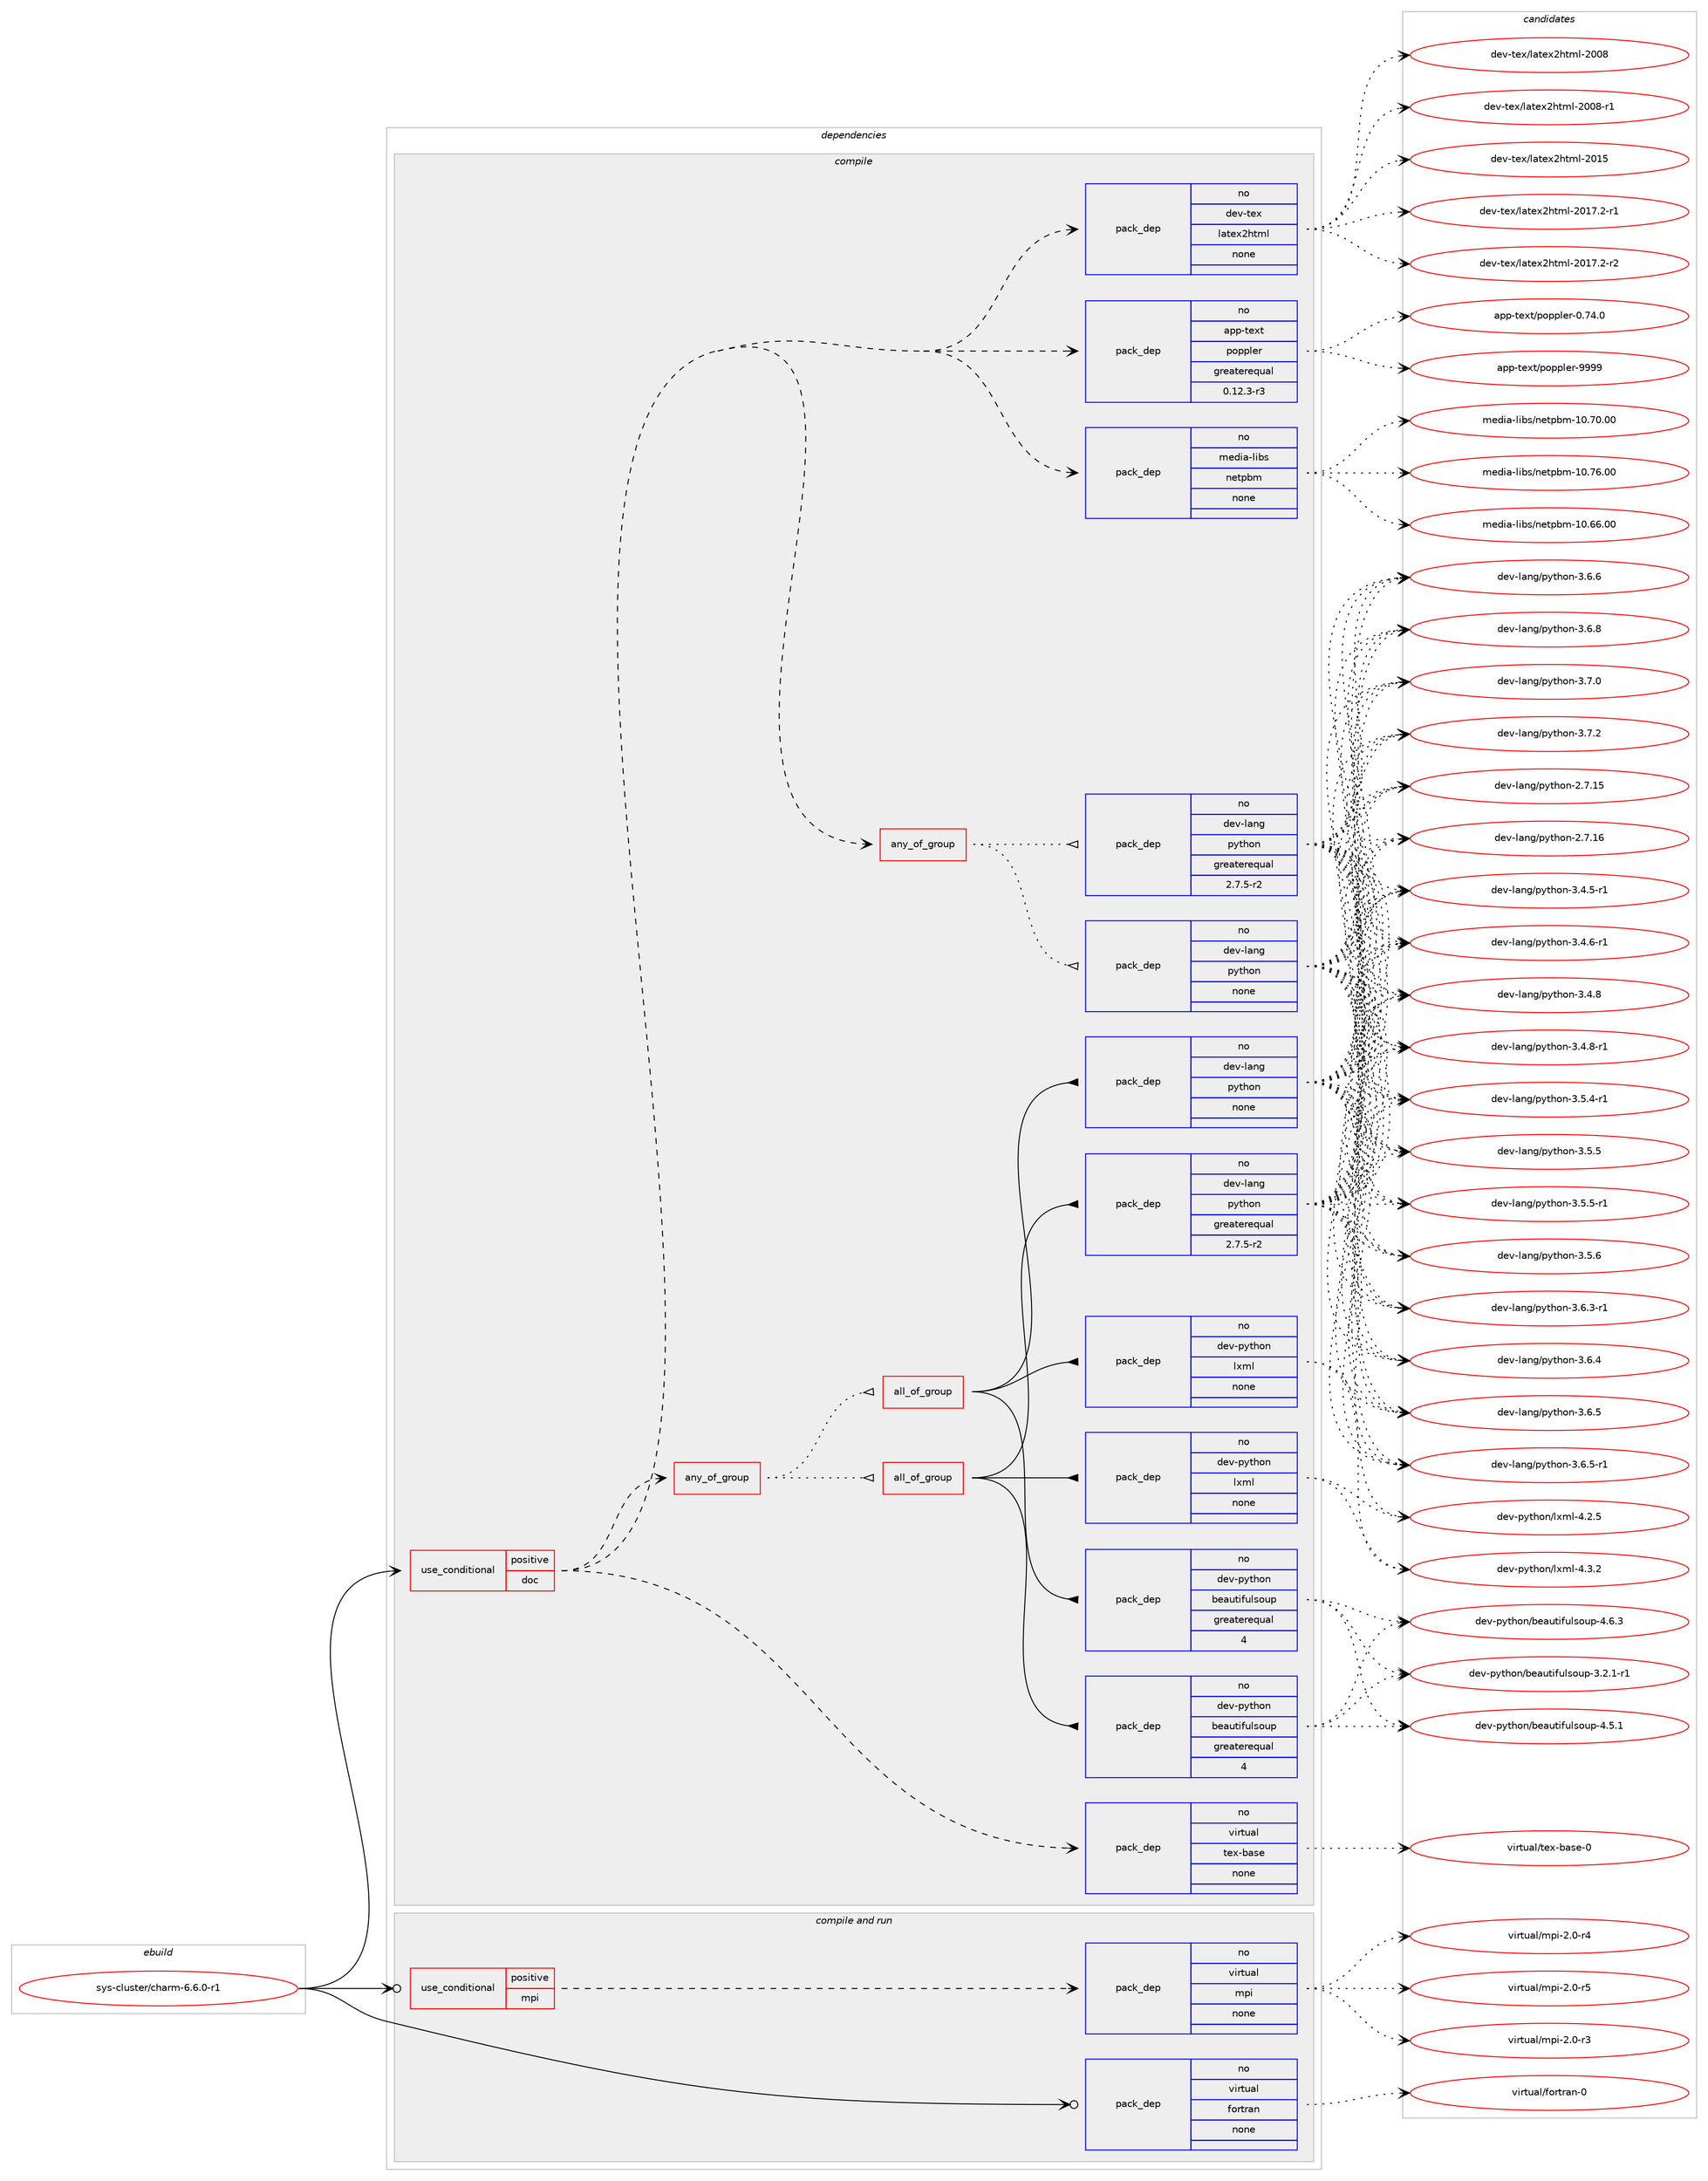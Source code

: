 digraph prolog {

# *************
# Graph options
# *************

newrank=true;
concentrate=true;
compound=true;
graph [rankdir=LR,fontname=Helvetica,fontsize=10,ranksep=1.5];#, ranksep=2.5, nodesep=0.2];
edge  [arrowhead=vee];
node  [fontname=Helvetica,fontsize=10];

# **********
# The ebuild
# **********

subgraph cluster_leftcol {
color=gray;
rank=same;
label=<<i>ebuild</i>>;
id [label="sys-cluster/charm-6.6.0-r1", color=red, width=4, href="../sys-cluster/charm-6.6.0-r1.svg"];
}

# ****************
# The dependencies
# ****************

subgraph cluster_midcol {
color=gray;
label=<<i>dependencies</i>>;
subgraph cluster_compile {
fillcolor="#eeeeee";
style=filled;
label=<<i>compile</i>>;
subgraph cond458490 {
dependency1720790 [label=<<TABLE BORDER="0" CELLBORDER="1" CELLSPACING="0" CELLPADDING="4"><TR><TD ROWSPAN="3" CELLPADDING="10">use_conditional</TD></TR><TR><TD>positive</TD></TR><TR><TD>doc</TD></TR></TABLE>>, shape=none, color=red];
subgraph pack1234106 {
dependency1720791 [label=<<TABLE BORDER="0" CELLBORDER="1" CELLSPACING="0" CELLPADDING="4" WIDTH="220"><TR><TD ROWSPAN="6" CELLPADDING="30">pack_dep</TD></TR><TR><TD WIDTH="110">no</TD></TR><TR><TD>app-text</TD></TR><TR><TD>poppler</TD></TR><TR><TD>greaterequal</TD></TR><TR><TD>0.12.3-r3</TD></TR></TABLE>>, shape=none, color=blue];
}
dependency1720790:e -> dependency1720791:w [weight=20,style="dashed",arrowhead="vee"];
subgraph pack1234107 {
dependency1720792 [label=<<TABLE BORDER="0" CELLBORDER="1" CELLSPACING="0" CELLPADDING="4" WIDTH="220"><TR><TD ROWSPAN="6" CELLPADDING="30">pack_dep</TD></TR><TR><TD WIDTH="110">no</TD></TR><TR><TD>dev-tex</TD></TR><TR><TD>latex2html</TD></TR><TR><TD>none</TD></TR><TR><TD></TD></TR></TABLE>>, shape=none, color=blue];
}
dependency1720790:e -> dependency1720792:w [weight=20,style="dashed",arrowhead="vee"];
subgraph pack1234108 {
dependency1720793 [label=<<TABLE BORDER="0" CELLBORDER="1" CELLSPACING="0" CELLPADDING="4" WIDTH="220"><TR><TD ROWSPAN="6" CELLPADDING="30">pack_dep</TD></TR><TR><TD WIDTH="110">no</TD></TR><TR><TD>virtual</TD></TR><TR><TD>tex-base</TD></TR><TR><TD>none</TD></TR><TR><TD></TD></TR></TABLE>>, shape=none, color=blue];
}
dependency1720790:e -> dependency1720793:w [weight=20,style="dashed",arrowhead="vee"];
subgraph any27312 {
dependency1720794 [label=<<TABLE BORDER="0" CELLBORDER="1" CELLSPACING="0" CELLPADDING="4"><TR><TD CELLPADDING="10">any_of_group</TD></TR></TABLE>>, shape=none, color=red];subgraph all885 {
dependency1720795 [label=<<TABLE BORDER="0" CELLBORDER="1" CELLSPACING="0" CELLPADDING="4"><TR><TD CELLPADDING="10">all_of_group</TD></TR></TABLE>>, shape=none, color=red];subgraph pack1234109 {
dependency1720796 [label=<<TABLE BORDER="0" CELLBORDER="1" CELLSPACING="0" CELLPADDING="4" WIDTH="220"><TR><TD ROWSPAN="6" CELLPADDING="30">pack_dep</TD></TR><TR><TD WIDTH="110">no</TD></TR><TR><TD>dev-lang</TD></TR><TR><TD>python</TD></TR><TR><TD>none</TD></TR><TR><TD></TD></TR></TABLE>>, shape=none, color=blue];
}
dependency1720795:e -> dependency1720796:w [weight=20,style="solid",arrowhead="inv"];
subgraph pack1234110 {
dependency1720797 [label=<<TABLE BORDER="0" CELLBORDER="1" CELLSPACING="0" CELLPADDING="4" WIDTH="220"><TR><TD ROWSPAN="6" CELLPADDING="30">pack_dep</TD></TR><TR><TD WIDTH="110">no</TD></TR><TR><TD>dev-python</TD></TR><TR><TD>beautifulsoup</TD></TR><TR><TD>greaterequal</TD></TR><TR><TD>4</TD></TR></TABLE>>, shape=none, color=blue];
}
dependency1720795:e -> dependency1720797:w [weight=20,style="solid",arrowhead="inv"];
subgraph pack1234111 {
dependency1720798 [label=<<TABLE BORDER="0" CELLBORDER="1" CELLSPACING="0" CELLPADDING="4" WIDTH="220"><TR><TD ROWSPAN="6" CELLPADDING="30">pack_dep</TD></TR><TR><TD WIDTH="110">no</TD></TR><TR><TD>dev-python</TD></TR><TR><TD>lxml</TD></TR><TR><TD>none</TD></TR><TR><TD></TD></TR></TABLE>>, shape=none, color=blue];
}
dependency1720795:e -> dependency1720798:w [weight=20,style="solid",arrowhead="inv"];
}
dependency1720794:e -> dependency1720795:w [weight=20,style="dotted",arrowhead="oinv"];
subgraph all886 {
dependency1720799 [label=<<TABLE BORDER="0" CELLBORDER="1" CELLSPACING="0" CELLPADDING="4"><TR><TD CELLPADDING="10">all_of_group</TD></TR></TABLE>>, shape=none, color=red];subgraph pack1234112 {
dependency1720800 [label=<<TABLE BORDER="0" CELLBORDER="1" CELLSPACING="0" CELLPADDING="4" WIDTH="220"><TR><TD ROWSPAN="6" CELLPADDING="30">pack_dep</TD></TR><TR><TD WIDTH="110">no</TD></TR><TR><TD>dev-lang</TD></TR><TR><TD>python</TD></TR><TR><TD>greaterequal</TD></TR><TR><TD>2.7.5-r2</TD></TR></TABLE>>, shape=none, color=blue];
}
dependency1720799:e -> dependency1720800:w [weight=20,style="solid",arrowhead="inv"];
subgraph pack1234113 {
dependency1720801 [label=<<TABLE BORDER="0" CELLBORDER="1" CELLSPACING="0" CELLPADDING="4" WIDTH="220"><TR><TD ROWSPAN="6" CELLPADDING="30">pack_dep</TD></TR><TR><TD WIDTH="110">no</TD></TR><TR><TD>dev-python</TD></TR><TR><TD>beautifulsoup</TD></TR><TR><TD>greaterequal</TD></TR><TR><TD>4</TD></TR></TABLE>>, shape=none, color=blue];
}
dependency1720799:e -> dependency1720801:w [weight=20,style="solid",arrowhead="inv"];
subgraph pack1234114 {
dependency1720802 [label=<<TABLE BORDER="0" CELLBORDER="1" CELLSPACING="0" CELLPADDING="4" WIDTH="220"><TR><TD ROWSPAN="6" CELLPADDING="30">pack_dep</TD></TR><TR><TD WIDTH="110">no</TD></TR><TR><TD>dev-python</TD></TR><TR><TD>lxml</TD></TR><TR><TD>none</TD></TR><TR><TD></TD></TR></TABLE>>, shape=none, color=blue];
}
dependency1720799:e -> dependency1720802:w [weight=20,style="solid",arrowhead="inv"];
}
dependency1720794:e -> dependency1720799:w [weight=20,style="dotted",arrowhead="oinv"];
}
dependency1720790:e -> dependency1720794:w [weight=20,style="dashed",arrowhead="vee"];
subgraph pack1234115 {
dependency1720803 [label=<<TABLE BORDER="0" CELLBORDER="1" CELLSPACING="0" CELLPADDING="4" WIDTH="220"><TR><TD ROWSPAN="6" CELLPADDING="30">pack_dep</TD></TR><TR><TD WIDTH="110">no</TD></TR><TR><TD>media-libs</TD></TR><TR><TD>netpbm</TD></TR><TR><TD>none</TD></TR><TR><TD></TD></TR></TABLE>>, shape=none, color=blue];
}
dependency1720790:e -> dependency1720803:w [weight=20,style="dashed",arrowhead="vee"];
subgraph any27313 {
dependency1720804 [label=<<TABLE BORDER="0" CELLBORDER="1" CELLSPACING="0" CELLPADDING="4"><TR><TD CELLPADDING="10">any_of_group</TD></TR></TABLE>>, shape=none, color=red];subgraph pack1234116 {
dependency1720805 [label=<<TABLE BORDER="0" CELLBORDER="1" CELLSPACING="0" CELLPADDING="4" WIDTH="220"><TR><TD ROWSPAN="6" CELLPADDING="30">pack_dep</TD></TR><TR><TD WIDTH="110">no</TD></TR><TR><TD>dev-lang</TD></TR><TR><TD>python</TD></TR><TR><TD>none</TD></TR><TR><TD></TD></TR></TABLE>>, shape=none, color=blue];
}
dependency1720804:e -> dependency1720805:w [weight=20,style="dotted",arrowhead="oinv"];
subgraph pack1234117 {
dependency1720806 [label=<<TABLE BORDER="0" CELLBORDER="1" CELLSPACING="0" CELLPADDING="4" WIDTH="220"><TR><TD ROWSPAN="6" CELLPADDING="30">pack_dep</TD></TR><TR><TD WIDTH="110">no</TD></TR><TR><TD>dev-lang</TD></TR><TR><TD>python</TD></TR><TR><TD>greaterequal</TD></TR><TR><TD>2.7.5-r2</TD></TR></TABLE>>, shape=none, color=blue];
}
dependency1720804:e -> dependency1720806:w [weight=20,style="dotted",arrowhead="oinv"];
}
dependency1720790:e -> dependency1720804:w [weight=20,style="dashed",arrowhead="vee"];
}
id:e -> dependency1720790:w [weight=20,style="solid",arrowhead="vee"];
}
subgraph cluster_compileandrun {
fillcolor="#eeeeee";
style=filled;
label=<<i>compile and run</i>>;
subgraph cond458491 {
dependency1720807 [label=<<TABLE BORDER="0" CELLBORDER="1" CELLSPACING="0" CELLPADDING="4"><TR><TD ROWSPAN="3" CELLPADDING="10">use_conditional</TD></TR><TR><TD>positive</TD></TR><TR><TD>mpi</TD></TR></TABLE>>, shape=none, color=red];
subgraph pack1234118 {
dependency1720808 [label=<<TABLE BORDER="0" CELLBORDER="1" CELLSPACING="0" CELLPADDING="4" WIDTH="220"><TR><TD ROWSPAN="6" CELLPADDING="30">pack_dep</TD></TR><TR><TD WIDTH="110">no</TD></TR><TR><TD>virtual</TD></TR><TR><TD>mpi</TD></TR><TR><TD>none</TD></TR><TR><TD></TD></TR></TABLE>>, shape=none, color=blue];
}
dependency1720807:e -> dependency1720808:w [weight=20,style="dashed",arrowhead="vee"];
}
id:e -> dependency1720807:w [weight=20,style="solid",arrowhead="odotvee"];
subgraph pack1234119 {
dependency1720809 [label=<<TABLE BORDER="0" CELLBORDER="1" CELLSPACING="0" CELLPADDING="4" WIDTH="220"><TR><TD ROWSPAN="6" CELLPADDING="30">pack_dep</TD></TR><TR><TD WIDTH="110">no</TD></TR><TR><TD>virtual</TD></TR><TR><TD>fortran</TD></TR><TR><TD>none</TD></TR><TR><TD></TD></TR></TABLE>>, shape=none, color=blue];
}
id:e -> dependency1720809:w [weight=20,style="solid",arrowhead="odotvee"];
}
subgraph cluster_run {
fillcolor="#eeeeee";
style=filled;
label=<<i>run</i>>;
}
}

# **************
# The candidates
# **************

subgraph cluster_choices {
rank=same;
color=gray;
label=<<i>candidates</i>>;

subgraph choice1234106 {
color=black;
nodesep=1;
choice97112112451161011201164711211111211210810111445484655524648 [label="app-text/poppler-0.74.0", color=red, width=4,href="../app-text/poppler-0.74.0.svg"];
choice9711211245116101120116471121111121121081011144557575757 [label="app-text/poppler-9999", color=red, width=4,href="../app-text/poppler-9999.svg"];
dependency1720791:e -> choice97112112451161011201164711211111211210810111445484655524648:w [style=dotted,weight="100"];
dependency1720791:e -> choice9711211245116101120116471121111121121081011144557575757:w [style=dotted,weight="100"];
}
subgraph choice1234107 {
color=black;
nodesep=1;
choice100101118451161011204710897116101120501041161091084550484856 [label="dev-tex/latex2html-2008", color=red, width=4,href="../dev-tex/latex2html-2008.svg"];
choice1001011184511610112047108971161011205010411610910845504848564511449 [label="dev-tex/latex2html-2008-r1", color=red, width=4,href="../dev-tex/latex2html-2008-r1.svg"];
choice100101118451161011204710897116101120501041161091084550484953 [label="dev-tex/latex2html-2015", color=red, width=4,href="../dev-tex/latex2html-2015.svg"];
choice10010111845116101120471089711610112050104116109108455048495546504511449 [label="dev-tex/latex2html-2017.2-r1", color=red, width=4,href="../dev-tex/latex2html-2017.2-r1.svg"];
choice10010111845116101120471089711610112050104116109108455048495546504511450 [label="dev-tex/latex2html-2017.2-r2", color=red, width=4,href="../dev-tex/latex2html-2017.2-r2.svg"];
dependency1720792:e -> choice100101118451161011204710897116101120501041161091084550484856:w [style=dotted,weight="100"];
dependency1720792:e -> choice1001011184511610112047108971161011205010411610910845504848564511449:w [style=dotted,weight="100"];
dependency1720792:e -> choice100101118451161011204710897116101120501041161091084550484953:w [style=dotted,weight="100"];
dependency1720792:e -> choice10010111845116101120471089711610112050104116109108455048495546504511449:w [style=dotted,weight="100"];
dependency1720792:e -> choice10010111845116101120471089711610112050104116109108455048495546504511450:w [style=dotted,weight="100"];
}
subgraph choice1234108 {
color=black;
nodesep=1;
choice11810511411611797108471161011204598971151014548 [label="virtual/tex-base-0", color=red, width=4,href="../virtual/tex-base-0.svg"];
dependency1720793:e -> choice11810511411611797108471161011204598971151014548:w [style=dotted,weight="100"];
}
subgraph choice1234109 {
color=black;
nodesep=1;
choice10010111845108971101034711212111610411111045504655464953 [label="dev-lang/python-2.7.15", color=red, width=4,href="../dev-lang/python-2.7.15.svg"];
choice10010111845108971101034711212111610411111045504655464954 [label="dev-lang/python-2.7.16", color=red, width=4,href="../dev-lang/python-2.7.16.svg"];
choice1001011184510897110103471121211161041111104551465246534511449 [label="dev-lang/python-3.4.5-r1", color=red, width=4,href="../dev-lang/python-3.4.5-r1.svg"];
choice1001011184510897110103471121211161041111104551465246544511449 [label="dev-lang/python-3.4.6-r1", color=red, width=4,href="../dev-lang/python-3.4.6-r1.svg"];
choice100101118451089711010347112121116104111110455146524656 [label="dev-lang/python-3.4.8", color=red, width=4,href="../dev-lang/python-3.4.8.svg"];
choice1001011184510897110103471121211161041111104551465246564511449 [label="dev-lang/python-3.4.8-r1", color=red, width=4,href="../dev-lang/python-3.4.8-r1.svg"];
choice1001011184510897110103471121211161041111104551465346524511449 [label="dev-lang/python-3.5.4-r1", color=red, width=4,href="../dev-lang/python-3.5.4-r1.svg"];
choice100101118451089711010347112121116104111110455146534653 [label="dev-lang/python-3.5.5", color=red, width=4,href="../dev-lang/python-3.5.5.svg"];
choice1001011184510897110103471121211161041111104551465346534511449 [label="dev-lang/python-3.5.5-r1", color=red, width=4,href="../dev-lang/python-3.5.5-r1.svg"];
choice100101118451089711010347112121116104111110455146534654 [label="dev-lang/python-3.5.6", color=red, width=4,href="../dev-lang/python-3.5.6.svg"];
choice1001011184510897110103471121211161041111104551465446514511449 [label="dev-lang/python-3.6.3-r1", color=red, width=4,href="../dev-lang/python-3.6.3-r1.svg"];
choice100101118451089711010347112121116104111110455146544652 [label="dev-lang/python-3.6.4", color=red, width=4,href="../dev-lang/python-3.6.4.svg"];
choice100101118451089711010347112121116104111110455146544653 [label="dev-lang/python-3.6.5", color=red, width=4,href="../dev-lang/python-3.6.5.svg"];
choice1001011184510897110103471121211161041111104551465446534511449 [label="dev-lang/python-3.6.5-r1", color=red, width=4,href="../dev-lang/python-3.6.5-r1.svg"];
choice100101118451089711010347112121116104111110455146544654 [label="dev-lang/python-3.6.6", color=red, width=4,href="../dev-lang/python-3.6.6.svg"];
choice100101118451089711010347112121116104111110455146544656 [label="dev-lang/python-3.6.8", color=red, width=4,href="../dev-lang/python-3.6.8.svg"];
choice100101118451089711010347112121116104111110455146554648 [label="dev-lang/python-3.7.0", color=red, width=4,href="../dev-lang/python-3.7.0.svg"];
choice100101118451089711010347112121116104111110455146554650 [label="dev-lang/python-3.7.2", color=red, width=4,href="../dev-lang/python-3.7.2.svg"];
dependency1720796:e -> choice10010111845108971101034711212111610411111045504655464953:w [style=dotted,weight="100"];
dependency1720796:e -> choice10010111845108971101034711212111610411111045504655464954:w [style=dotted,weight="100"];
dependency1720796:e -> choice1001011184510897110103471121211161041111104551465246534511449:w [style=dotted,weight="100"];
dependency1720796:e -> choice1001011184510897110103471121211161041111104551465246544511449:w [style=dotted,weight="100"];
dependency1720796:e -> choice100101118451089711010347112121116104111110455146524656:w [style=dotted,weight="100"];
dependency1720796:e -> choice1001011184510897110103471121211161041111104551465246564511449:w [style=dotted,weight="100"];
dependency1720796:e -> choice1001011184510897110103471121211161041111104551465346524511449:w [style=dotted,weight="100"];
dependency1720796:e -> choice100101118451089711010347112121116104111110455146534653:w [style=dotted,weight="100"];
dependency1720796:e -> choice1001011184510897110103471121211161041111104551465346534511449:w [style=dotted,weight="100"];
dependency1720796:e -> choice100101118451089711010347112121116104111110455146534654:w [style=dotted,weight="100"];
dependency1720796:e -> choice1001011184510897110103471121211161041111104551465446514511449:w [style=dotted,weight="100"];
dependency1720796:e -> choice100101118451089711010347112121116104111110455146544652:w [style=dotted,weight="100"];
dependency1720796:e -> choice100101118451089711010347112121116104111110455146544653:w [style=dotted,weight="100"];
dependency1720796:e -> choice1001011184510897110103471121211161041111104551465446534511449:w [style=dotted,weight="100"];
dependency1720796:e -> choice100101118451089711010347112121116104111110455146544654:w [style=dotted,weight="100"];
dependency1720796:e -> choice100101118451089711010347112121116104111110455146544656:w [style=dotted,weight="100"];
dependency1720796:e -> choice100101118451089711010347112121116104111110455146554648:w [style=dotted,weight="100"];
dependency1720796:e -> choice100101118451089711010347112121116104111110455146554650:w [style=dotted,weight="100"];
}
subgraph choice1234110 {
color=black;
nodesep=1;
choice100101118451121211161041111104798101971171161051021171081151111171124551465046494511449 [label="dev-python/beautifulsoup-3.2.1-r1", color=red, width=4,href="../dev-python/beautifulsoup-3.2.1-r1.svg"];
choice10010111845112121116104111110479810197117116105102117108115111117112455246534649 [label="dev-python/beautifulsoup-4.5.1", color=red, width=4,href="../dev-python/beautifulsoup-4.5.1.svg"];
choice10010111845112121116104111110479810197117116105102117108115111117112455246544651 [label="dev-python/beautifulsoup-4.6.3", color=red, width=4,href="../dev-python/beautifulsoup-4.6.3.svg"];
dependency1720797:e -> choice100101118451121211161041111104798101971171161051021171081151111171124551465046494511449:w [style=dotted,weight="100"];
dependency1720797:e -> choice10010111845112121116104111110479810197117116105102117108115111117112455246534649:w [style=dotted,weight="100"];
dependency1720797:e -> choice10010111845112121116104111110479810197117116105102117108115111117112455246544651:w [style=dotted,weight="100"];
}
subgraph choice1234111 {
color=black;
nodesep=1;
choice1001011184511212111610411111047108120109108455246504653 [label="dev-python/lxml-4.2.5", color=red, width=4,href="../dev-python/lxml-4.2.5.svg"];
choice1001011184511212111610411111047108120109108455246514650 [label="dev-python/lxml-4.3.2", color=red, width=4,href="../dev-python/lxml-4.3.2.svg"];
dependency1720798:e -> choice1001011184511212111610411111047108120109108455246504653:w [style=dotted,weight="100"];
dependency1720798:e -> choice1001011184511212111610411111047108120109108455246514650:w [style=dotted,weight="100"];
}
subgraph choice1234112 {
color=black;
nodesep=1;
choice10010111845108971101034711212111610411111045504655464953 [label="dev-lang/python-2.7.15", color=red, width=4,href="../dev-lang/python-2.7.15.svg"];
choice10010111845108971101034711212111610411111045504655464954 [label="dev-lang/python-2.7.16", color=red, width=4,href="../dev-lang/python-2.7.16.svg"];
choice1001011184510897110103471121211161041111104551465246534511449 [label="dev-lang/python-3.4.5-r1", color=red, width=4,href="../dev-lang/python-3.4.5-r1.svg"];
choice1001011184510897110103471121211161041111104551465246544511449 [label="dev-lang/python-3.4.6-r1", color=red, width=4,href="../dev-lang/python-3.4.6-r1.svg"];
choice100101118451089711010347112121116104111110455146524656 [label="dev-lang/python-3.4.8", color=red, width=4,href="../dev-lang/python-3.4.8.svg"];
choice1001011184510897110103471121211161041111104551465246564511449 [label="dev-lang/python-3.4.8-r1", color=red, width=4,href="../dev-lang/python-3.4.8-r1.svg"];
choice1001011184510897110103471121211161041111104551465346524511449 [label="dev-lang/python-3.5.4-r1", color=red, width=4,href="../dev-lang/python-3.5.4-r1.svg"];
choice100101118451089711010347112121116104111110455146534653 [label="dev-lang/python-3.5.5", color=red, width=4,href="../dev-lang/python-3.5.5.svg"];
choice1001011184510897110103471121211161041111104551465346534511449 [label="dev-lang/python-3.5.5-r1", color=red, width=4,href="../dev-lang/python-3.5.5-r1.svg"];
choice100101118451089711010347112121116104111110455146534654 [label="dev-lang/python-3.5.6", color=red, width=4,href="../dev-lang/python-3.5.6.svg"];
choice1001011184510897110103471121211161041111104551465446514511449 [label="dev-lang/python-3.6.3-r1", color=red, width=4,href="../dev-lang/python-3.6.3-r1.svg"];
choice100101118451089711010347112121116104111110455146544652 [label="dev-lang/python-3.6.4", color=red, width=4,href="../dev-lang/python-3.6.4.svg"];
choice100101118451089711010347112121116104111110455146544653 [label="dev-lang/python-3.6.5", color=red, width=4,href="../dev-lang/python-3.6.5.svg"];
choice1001011184510897110103471121211161041111104551465446534511449 [label="dev-lang/python-3.6.5-r1", color=red, width=4,href="../dev-lang/python-3.6.5-r1.svg"];
choice100101118451089711010347112121116104111110455146544654 [label="dev-lang/python-3.6.6", color=red, width=4,href="../dev-lang/python-3.6.6.svg"];
choice100101118451089711010347112121116104111110455146544656 [label="dev-lang/python-3.6.8", color=red, width=4,href="../dev-lang/python-3.6.8.svg"];
choice100101118451089711010347112121116104111110455146554648 [label="dev-lang/python-3.7.0", color=red, width=4,href="../dev-lang/python-3.7.0.svg"];
choice100101118451089711010347112121116104111110455146554650 [label="dev-lang/python-3.7.2", color=red, width=4,href="../dev-lang/python-3.7.2.svg"];
dependency1720800:e -> choice10010111845108971101034711212111610411111045504655464953:w [style=dotted,weight="100"];
dependency1720800:e -> choice10010111845108971101034711212111610411111045504655464954:w [style=dotted,weight="100"];
dependency1720800:e -> choice1001011184510897110103471121211161041111104551465246534511449:w [style=dotted,weight="100"];
dependency1720800:e -> choice1001011184510897110103471121211161041111104551465246544511449:w [style=dotted,weight="100"];
dependency1720800:e -> choice100101118451089711010347112121116104111110455146524656:w [style=dotted,weight="100"];
dependency1720800:e -> choice1001011184510897110103471121211161041111104551465246564511449:w [style=dotted,weight="100"];
dependency1720800:e -> choice1001011184510897110103471121211161041111104551465346524511449:w [style=dotted,weight="100"];
dependency1720800:e -> choice100101118451089711010347112121116104111110455146534653:w [style=dotted,weight="100"];
dependency1720800:e -> choice1001011184510897110103471121211161041111104551465346534511449:w [style=dotted,weight="100"];
dependency1720800:e -> choice100101118451089711010347112121116104111110455146534654:w [style=dotted,weight="100"];
dependency1720800:e -> choice1001011184510897110103471121211161041111104551465446514511449:w [style=dotted,weight="100"];
dependency1720800:e -> choice100101118451089711010347112121116104111110455146544652:w [style=dotted,weight="100"];
dependency1720800:e -> choice100101118451089711010347112121116104111110455146544653:w [style=dotted,weight="100"];
dependency1720800:e -> choice1001011184510897110103471121211161041111104551465446534511449:w [style=dotted,weight="100"];
dependency1720800:e -> choice100101118451089711010347112121116104111110455146544654:w [style=dotted,weight="100"];
dependency1720800:e -> choice100101118451089711010347112121116104111110455146544656:w [style=dotted,weight="100"];
dependency1720800:e -> choice100101118451089711010347112121116104111110455146554648:w [style=dotted,weight="100"];
dependency1720800:e -> choice100101118451089711010347112121116104111110455146554650:w [style=dotted,weight="100"];
}
subgraph choice1234113 {
color=black;
nodesep=1;
choice100101118451121211161041111104798101971171161051021171081151111171124551465046494511449 [label="dev-python/beautifulsoup-3.2.1-r1", color=red, width=4,href="../dev-python/beautifulsoup-3.2.1-r1.svg"];
choice10010111845112121116104111110479810197117116105102117108115111117112455246534649 [label="dev-python/beautifulsoup-4.5.1", color=red, width=4,href="../dev-python/beautifulsoup-4.5.1.svg"];
choice10010111845112121116104111110479810197117116105102117108115111117112455246544651 [label="dev-python/beautifulsoup-4.6.3", color=red, width=4,href="../dev-python/beautifulsoup-4.6.3.svg"];
dependency1720801:e -> choice100101118451121211161041111104798101971171161051021171081151111171124551465046494511449:w [style=dotted,weight="100"];
dependency1720801:e -> choice10010111845112121116104111110479810197117116105102117108115111117112455246534649:w [style=dotted,weight="100"];
dependency1720801:e -> choice10010111845112121116104111110479810197117116105102117108115111117112455246544651:w [style=dotted,weight="100"];
}
subgraph choice1234114 {
color=black;
nodesep=1;
choice1001011184511212111610411111047108120109108455246504653 [label="dev-python/lxml-4.2.5", color=red, width=4,href="../dev-python/lxml-4.2.5.svg"];
choice1001011184511212111610411111047108120109108455246514650 [label="dev-python/lxml-4.3.2", color=red, width=4,href="../dev-python/lxml-4.3.2.svg"];
dependency1720802:e -> choice1001011184511212111610411111047108120109108455246504653:w [style=dotted,weight="100"];
dependency1720802:e -> choice1001011184511212111610411111047108120109108455246514650:w [style=dotted,weight="100"];
}
subgraph choice1234115 {
color=black;
nodesep=1;
choice1091011001059745108105981154711010111611298109454948465454464848 [label="media-libs/netpbm-10.66.00", color=red, width=4,href="../media-libs/netpbm-10.66.00.svg"];
choice1091011001059745108105981154711010111611298109454948465548464848 [label="media-libs/netpbm-10.70.00", color=red, width=4,href="../media-libs/netpbm-10.70.00.svg"];
choice1091011001059745108105981154711010111611298109454948465554464848 [label="media-libs/netpbm-10.76.00", color=red, width=4,href="../media-libs/netpbm-10.76.00.svg"];
dependency1720803:e -> choice1091011001059745108105981154711010111611298109454948465454464848:w [style=dotted,weight="100"];
dependency1720803:e -> choice1091011001059745108105981154711010111611298109454948465548464848:w [style=dotted,weight="100"];
dependency1720803:e -> choice1091011001059745108105981154711010111611298109454948465554464848:w [style=dotted,weight="100"];
}
subgraph choice1234116 {
color=black;
nodesep=1;
choice10010111845108971101034711212111610411111045504655464953 [label="dev-lang/python-2.7.15", color=red, width=4,href="../dev-lang/python-2.7.15.svg"];
choice10010111845108971101034711212111610411111045504655464954 [label="dev-lang/python-2.7.16", color=red, width=4,href="../dev-lang/python-2.7.16.svg"];
choice1001011184510897110103471121211161041111104551465246534511449 [label="dev-lang/python-3.4.5-r1", color=red, width=4,href="../dev-lang/python-3.4.5-r1.svg"];
choice1001011184510897110103471121211161041111104551465246544511449 [label="dev-lang/python-3.4.6-r1", color=red, width=4,href="../dev-lang/python-3.4.6-r1.svg"];
choice100101118451089711010347112121116104111110455146524656 [label="dev-lang/python-3.4.8", color=red, width=4,href="../dev-lang/python-3.4.8.svg"];
choice1001011184510897110103471121211161041111104551465246564511449 [label="dev-lang/python-3.4.8-r1", color=red, width=4,href="../dev-lang/python-3.4.8-r1.svg"];
choice1001011184510897110103471121211161041111104551465346524511449 [label="dev-lang/python-3.5.4-r1", color=red, width=4,href="../dev-lang/python-3.5.4-r1.svg"];
choice100101118451089711010347112121116104111110455146534653 [label="dev-lang/python-3.5.5", color=red, width=4,href="../dev-lang/python-3.5.5.svg"];
choice1001011184510897110103471121211161041111104551465346534511449 [label="dev-lang/python-3.5.5-r1", color=red, width=4,href="../dev-lang/python-3.5.5-r1.svg"];
choice100101118451089711010347112121116104111110455146534654 [label="dev-lang/python-3.5.6", color=red, width=4,href="../dev-lang/python-3.5.6.svg"];
choice1001011184510897110103471121211161041111104551465446514511449 [label="dev-lang/python-3.6.3-r1", color=red, width=4,href="../dev-lang/python-3.6.3-r1.svg"];
choice100101118451089711010347112121116104111110455146544652 [label="dev-lang/python-3.6.4", color=red, width=4,href="../dev-lang/python-3.6.4.svg"];
choice100101118451089711010347112121116104111110455146544653 [label="dev-lang/python-3.6.5", color=red, width=4,href="../dev-lang/python-3.6.5.svg"];
choice1001011184510897110103471121211161041111104551465446534511449 [label="dev-lang/python-3.6.5-r1", color=red, width=4,href="../dev-lang/python-3.6.5-r1.svg"];
choice100101118451089711010347112121116104111110455146544654 [label="dev-lang/python-3.6.6", color=red, width=4,href="../dev-lang/python-3.6.6.svg"];
choice100101118451089711010347112121116104111110455146544656 [label="dev-lang/python-3.6.8", color=red, width=4,href="../dev-lang/python-3.6.8.svg"];
choice100101118451089711010347112121116104111110455146554648 [label="dev-lang/python-3.7.0", color=red, width=4,href="../dev-lang/python-3.7.0.svg"];
choice100101118451089711010347112121116104111110455146554650 [label="dev-lang/python-3.7.2", color=red, width=4,href="../dev-lang/python-3.7.2.svg"];
dependency1720805:e -> choice10010111845108971101034711212111610411111045504655464953:w [style=dotted,weight="100"];
dependency1720805:e -> choice10010111845108971101034711212111610411111045504655464954:w [style=dotted,weight="100"];
dependency1720805:e -> choice1001011184510897110103471121211161041111104551465246534511449:w [style=dotted,weight="100"];
dependency1720805:e -> choice1001011184510897110103471121211161041111104551465246544511449:w [style=dotted,weight="100"];
dependency1720805:e -> choice100101118451089711010347112121116104111110455146524656:w [style=dotted,weight="100"];
dependency1720805:e -> choice1001011184510897110103471121211161041111104551465246564511449:w [style=dotted,weight="100"];
dependency1720805:e -> choice1001011184510897110103471121211161041111104551465346524511449:w [style=dotted,weight="100"];
dependency1720805:e -> choice100101118451089711010347112121116104111110455146534653:w [style=dotted,weight="100"];
dependency1720805:e -> choice1001011184510897110103471121211161041111104551465346534511449:w [style=dotted,weight="100"];
dependency1720805:e -> choice100101118451089711010347112121116104111110455146534654:w [style=dotted,weight="100"];
dependency1720805:e -> choice1001011184510897110103471121211161041111104551465446514511449:w [style=dotted,weight="100"];
dependency1720805:e -> choice100101118451089711010347112121116104111110455146544652:w [style=dotted,weight="100"];
dependency1720805:e -> choice100101118451089711010347112121116104111110455146544653:w [style=dotted,weight="100"];
dependency1720805:e -> choice1001011184510897110103471121211161041111104551465446534511449:w [style=dotted,weight="100"];
dependency1720805:e -> choice100101118451089711010347112121116104111110455146544654:w [style=dotted,weight="100"];
dependency1720805:e -> choice100101118451089711010347112121116104111110455146544656:w [style=dotted,weight="100"];
dependency1720805:e -> choice100101118451089711010347112121116104111110455146554648:w [style=dotted,weight="100"];
dependency1720805:e -> choice100101118451089711010347112121116104111110455146554650:w [style=dotted,weight="100"];
}
subgraph choice1234117 {
color=black;
nodesep=1;
choice10010111845108971101034711212111610411111045504655464953 [label="dev-lang/python-2.7.15", color=red, width=4,href="../dev-lang/python-2.7.15.svg"];
choice10010111845108971101034711212111610411111045504655464954 [label="dev-lang/python-2.7.16", color=red, width=4,href="../dev-lang/python-2.7.16.svg"];
choice1001011184510897110103471121211161041111104551465246534511449 [label="dev-lang/python-3.4.5-r1", color=red, width=4,href="../dev-lang/python-3.4.5-r1.svg"];
choice1001011184510897110103471121211161041111104551465246544511449 [label="dev-lang/python-3.4.6-r1", color=red, width=4,href="../dev-lang/python-3.4.6-r1.svg"];
choice100101118451089711010347112121116104111110455146524656 [label="dev-lang/python-3.4.8", color=red, width=4,href="../dev-lang/python-3.4.8.svg"];
choice1001011184510897110103471121211161041111104551465246564511449 [label="dev-lang/python-3.4.8-r1", color=red, width=4,href="../dev-lang/python-3.4.8-r1.svg"];
choice1001011184510897110103471121211161041111104551465346524511449 [label="dev-lang/python-3.5.4-r1", color=red, width=4,href="../dev-lang/python-3.5.4-r1.svg"];
choice100101118451089711010347112121116104111110455146534653 [label="dev-lang/python-3.5.5", color=red, width=4,href="../dev-lang/python-3.5.5.svg"];
choice1001011184510897110103471121211161041111104551465346534511449 [label="dev-lang/python-3.5.5-r1", color=red, width=4,href="../dev-lang/python-3.5.5-r1.svg"];
choice100101118451089711010347112121116104111110455146534654 [label="dev-lang/python-3.5.6", color=red, width=4,href="../dev-lang/python-3.5.6.svg"];
choice1001011184510897110103471121211161041111104551465446514511449 [label="dev-lang/python-3.6.3-r1", color=red, width=4,href="../dev-lang/python-3.6.3-r1.svg"];
choice100101118451089711010347112121116104111110455146544652 [label="dev-lang/python-3.6.4", color=red, width=4,href="../dev-lang/python-3.6.4.svg"];
choice100101118451089711010347112121116104111110455146544653 [label="dev-lang/python-3.6.5", color=red, width=4,href="../dev-lang/python-3.6.5.svg"];
choice1001011184510897110103471121211161041111104551465446534511449 [label="dev-lang/python-3.6.5-r1", color=red, width=4,href="../dev-lang/python-3.6.5-r1.svg"];
choice100101118451089711010347112121116104111110455146544654 [label="dev-lang/python-3.6.6", color=red, width=4,href="../dev-lang/python-3.6.6.svg"];
choice100101118451089711010347112121116104111110455146544656 [label="dev-lang/python-3.6.8", color=red, width=4,href="../dev-lang/python-3.6.8.svg"];
choice100101118451089711010347112121116104111110455146554648 [label="dev-lang/python-3.7.0", color=red, width=4,href="../dev-lang/python-3.7.0.svg"];
choice100101118451089711010347112121116104111110455146554650 [label="dev-lang/python-3.7.2", color=red, width=4,href="../dev-lang/python-3.7.2.svg"];
dependency1720806:e -> choice10010111845108971101034711212111610411111045504655464953:w [style=dotted,weight="100"];
dependency1720806:e -> choice10010111845108971101034711212111610411111045504655464954:w [style=dotted,weight="100"];
dependency1720806:e -> choice1001011184510897110103471121211161041111104551465246534511449:w [style=dotted,weight="100"];
dependency1720806:e -> choice1001011184510897110103471121211161041111104551465246544511449:w [style=dotted,weight="100"];
dependency1720806:e -> choice100101118451089711010347112121116104111110455146524656:w [style=dotted,weight="100"];
dependency1720806:e -> choice1001011184510897110103471121211161041111104551465246564511449:w [style=dotted,weight="100"];
dependency1720806:e -> choice1001011184510897110103471121211161041111104551465346524511449:w [style=dotted,weight="100"];
dependency1720806:e -> choice100101118451089711010347112121116104111110455146534653:w [style=dotted,weight="100"];
dependency1720806:e -> choice1001011184510897110103471121211161041111104551465346534511449:w [style=dotted,weight="100"];
dependency1720806:e -> choice100101118451089711010347112121116104111110455146534654:w [style=dotted,weight="100"];
dependency1720806:e -> choice1001011184510897110103471121211161041111104551465446514511449:w [style=dotted,weight="100"];
dependency1720806:e -> choice100101118451089711010347112121116104111110455146544652:w [style=dotted,weight="100"];
dependency1720806:e -> choice100101118451089711010347112121116104111110455146544653:w [style=dotted,weight="100"];
dependency1720806:e -> choice1001011184510897110103471121211161041111104551465446534511449:w [style=dotted,weight="100"];
dependency1720806:e -> choice100101118451089711010347112121116104111110455146544654:w [style=dotted,weight="100"];
dependency1720806:e -> choice100101118451089711010347112121116104111110455146544656:w [style=dotted,weight="100"];
dependency1720806:e -> choice100101118451089711010347112121116104111110455146554648:w [style=dotted,weight="100"];
dependency1720806:e -> choice100101118451089711010347112121116104111110455146554650:w [style=dotted,weight="100"];
}
subgraph choice1234118 {
color=black;
nodesep=1;
choice1181051141161179710847109112105455046484511451 [label="virtual/mpi-2.0-r3", color=red, width=4,href="../virtual/mpi-2.0-r3.svg"];
choice1181051141161179710847109112105455046484511452 [label="virtual/mpi-2.0-r4", color=red, width=4,href="../virtual/mpi-2.0-r4.svg"];
choice1181051141161179710847109112105455046484511453 [label="virtual/mpi-2.0-r5", color=red, width=4,href="../virtual/mpi-2.0-r5.svg"];
dependency1720808:e -> choice1181051141161179710847109112105455046484511451:w [style=dotted,weight="100"];
dependency1720808:e -> choice1181051141161179710847109112105455046484511452:w [style=dotted,weight="100"];
dependency1720808:e -> choice1181051141161179710847109112105455046484511453:w [style=dotted,weight="100"];
}
subgraph choice1234119 {
color=black;
nodesep=1;
choice1181051141161179710847102111114116114971104548 [label="virtual/fortran-0", color=red, width=4,href="../virtual/fortran-0.svg"];
dependency1720809:e -> choice1181051141161179710847102111114116114971104548:w [style=dotted,weight="100"];
}
}

}
